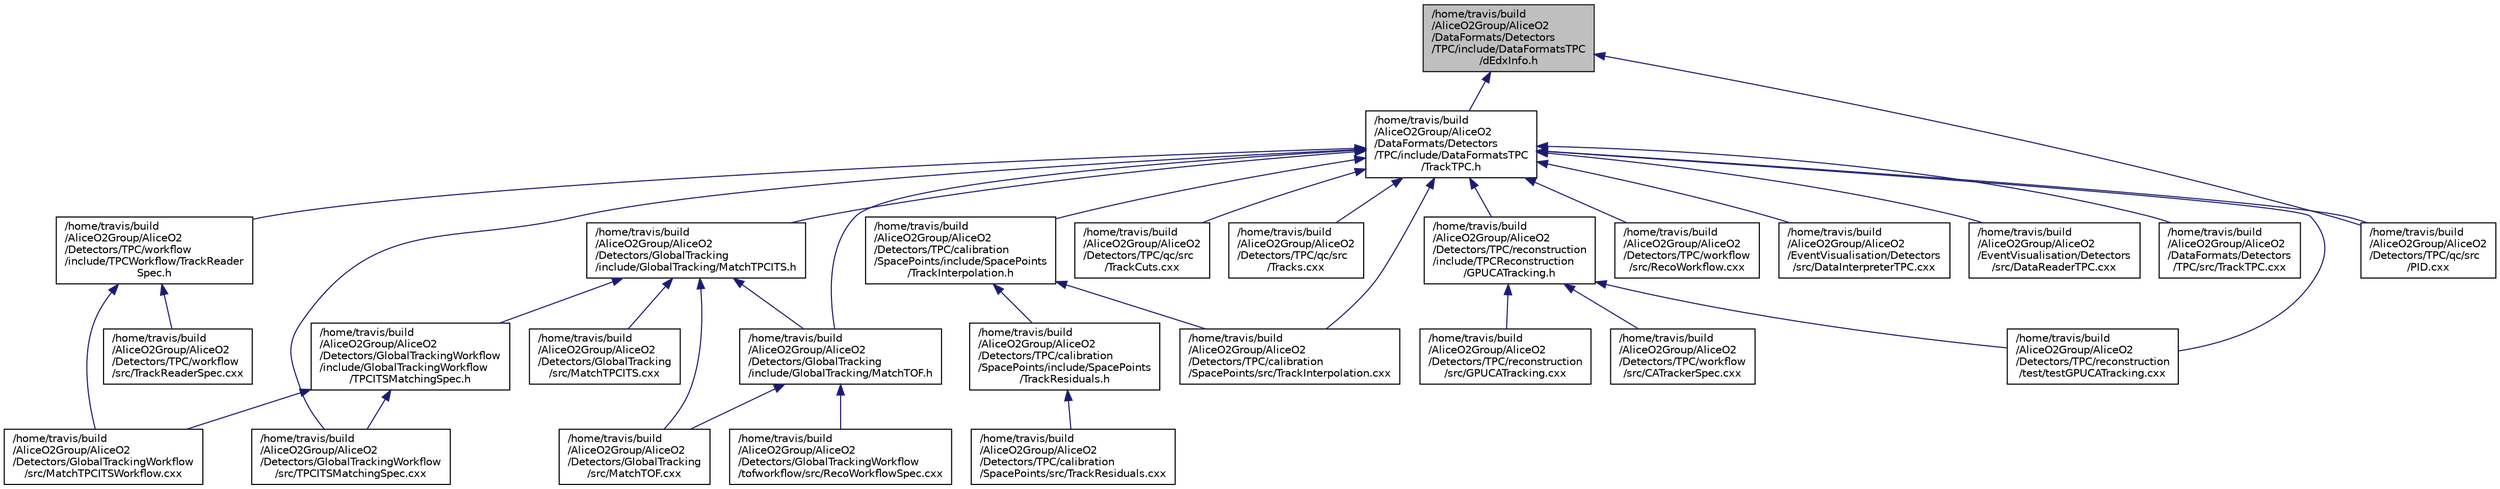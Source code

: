 digraph "/home/travis/build/AliceO2Group/AliceO2/DataFormats/Detectors/TPC/include/DataFormatsTPC/dEdxInfo.h"
{
 // INTERACTIVE_SVG=YES
  bgcolor="transparent";
  edge [fontname="Helvetica",fontsize="10",labelfontname="Helvetica",labelfontsize="10"];
  node [fontname="Helvetica",fontsize="10",shape=record];
  Node3 [label="/home/travis/build\l/AliceO2Group/AliceO2\l/DataFormats/Detectors\l/TPC/include/DataFormatsTPC\l/dEdxInfo.h",height=0.2,width=0.4,color="black", fillcolor="grey75", style="filled", fontcolor="black"];
  Node3 -> Node4 [dir="back",color="midnightblue",fontsize="10",style="solid",fontname="Helvetica"];
  Node4 [label="/home/travis/build\l/AliceO2Group/AliceO2\l/DataFormats/Detectors\l/TPC/include/DataFormatsTPC\l/TrackTPC.h",height=0.2,width=0.4,color="black",URL="$d5/dc9/TrackTPC_8h.html"];
  Node4 -> Node5 [dir="back",color="midnightblue",fontsize="10",style="solid",fontname="Helvetica"];
  Node5 [label="/home/travis/build\l/AliceO2Group/AliceO2\l/DataFormats/Detectors\l/TPC/src/TrackTPC.cxx",height=0.2,width=0.4,color="black",URL="$d6/da8/TrackTPC_8cxx.html",tooltip="Implementation of the TPC track. "];
  Node4 -> Node6 [dir="back",color="midnightblue",fontsize="10",style="solid",fontname="Helvetica"];
  Node6 [label="/home/travis/build\l/AliceO2Group/AliceO2\l/Detectors/GlobalTracking\l/include/GlobalTracking/MatchTOF.h",height=0.2,width=0.4,color="black",URL="$d0/d74/MatchTOF_8h.html",tooltip="Class to perform TOF calibration. "];
  Node6 -> Node7 [dir="back",color="midnightblue",fontsize="10",style="solid",fontname="Helvetica"];
  Node7 [label="/home/travis/build\l/AliceO2Group/AliceO2\l/Detectors/GlobalTracking\l/src/MatchTOF.cxx",height=0.2,width=0.4,color="black",URL="$db/d6a/MatchTOF_8cxx.html"];
  Node6 -> Node8 [dir="back",color="midnightblue",fontsize="10",style="solid",fontname="Helvetica"];
  Node8 [label="/home/travis/build\l/AliceO2Group/AliceO2\l/Detectors/GlobalTrackingWorkflow\l/tofworkflow/src/RecoWorkflowSpec.cxx",height=0.2,width=0.4,color="black",URL="$d8/d84/RecoWorkflowSpec_8cxx.html"];
  Node4 -> Node9 [dir="back",color="midnightblue",fontsize="10",style="solid",fontname="Helvetica"];
  Node9 [label="/home/travis/build\l/AliceO2Group/AliceO2\l/Detectors/GlobalTracking\l/include/GlobalTracking/MatchTPCITS.h",height=0.2,width=0.4,color="black",URL="$d3/dac/MatchTPCITS_8h.html",tooltip="Class to perform TPC ITS matching. "];
  Node9 -> Node6 [dir="back",color="midnightblue",fontsize="10",style="solid",fontname="Helvetica"];
  Node9 -> Node7 [dir="back",color="midnightblue",fontsize="10",style="solid",fontname="Helvetica"];
  Node9 -> Node10 [dir="back",color="midnightblue",fontsize="10",style="solid",fontname="Helvetica"];
  Node10 [label="/home/travis/build\l/AliceO2Group/AliceO2\l/Detectors/GlobalTracking\l/src/MatchTPCITS.cxx",height=0.2,width=0.4,color="black",URL="$dc/d59/MatchTPCITS_8cxx.html"];
  Node9 -> Node11 [dir="back",color="midnightblue",fontsize="10",style="solid",fontname="Helvetica"];
  Node11 [label="/home/travis/build\l/AliceO2Group/AliceO2\l/Detectors/GlobalTrackingWorkflow\l/include/GlobalTrackingWorkflow\l/TPCITSMatchingSpec.h",height=0.2,width=0.4,color="black",URL="$da/d20/TPCITSMatchingSpec_8h.html"];
  Node11 -> Node12 [dir="back",color="midnightblue",fontsize="10",style="solid",fontname="Helvetica"];
  Node12 [label="/home/travis/build\l/AliceO2Group/AliceO2\l/Detectors/GlobalTrackingWorkflow\l/src/MatchTPCITSWorkflow.cxx",height=0.2,width=0.4,color="black",URL="$d5/db4/MatchTPCITSWorkflow_8cxx.html"];
  Node11 -> Node13 [dir="back",color="midnightblue",fontsize="10",style="solid",fontname="Helvetica"];
  Node13 [label="/home/travis/build\l/AliceO2Group/AliceO2\l/Detectors/GlobalTrackingWorkflow\l/src/TPCITSMatchingSpec.cxx",height=0.2,width=0.4,color="black",URL="$d6/d73/TPCITSMatchingSpec_8cxx.html"];
  Node4 -> Node13 [dir="back",color="midnightblue",fontsize="10",style="solid",fontname="Helvetica"];
  Node4 -> Node14 [dir="back",color="midnightblue",fontsize="10",style="solid",fontname="Helvetica"];
  Node14 [label="/home/travis/build\l/AliceO2Group/AliceO2\l/Detectors/TPC/calibration\l/SpacePoints/include/SpacePoints\l/TrackInterpolation.h",height=0.2,width=0.4,color="black",URL="$d3/d0c/TrackInterpolation_8h.html",tooltip="Definition of the TrackInterpolation class. "];
  Node14 -> Node15 [dir="back",color="midnightblue",fontsize="10",style="solid",fontname="Helvetica"];
  Node15 [label="/home/travis/build\l/AliceO2Group/AliceO2\l/Detectors/TPC/calibration\l/SpacePoints/include/SpacePoints\l/TrackResiduals.h",height=0.2,width=0.4,color="black",URL="$da/ddb/TrackResiduals_8h.html",tooltip="Definition of the TrackResiduals class. "];
  Node15 -> Node16 [dir="back",color="midnightblue",fontsize="10",style="solid",fontname="Helvetica"];
  Node16 [label="/home/travis/build\l/AliceO2Group/AliceO2\l/Detectors/TPC/calibration\l/SpacePoints/src/TrackResiduals.cxx",height=0.2,width=0.4,color="black",URL="$d9/df0/TrackResiduals_8cxx.html",tooltip="Implementation of the TrackResiduals class. "];
  Node14 -> Node17 [dir="back",color="midnightblue",fontsize="10",style="solid",fontname="Helvetica"];
  Node17 [label="/home/travis/build\l/AliceO2Group/AliceO2\l/Detectors/TPC/calibration\l/SpacePoints/src/TrackInterpolation.cxx",height=0.2,width=0.4,color="black",URL="$d4/d15/TrackInterpolation_8cxx.html",tooltip="Implementation of the TrackInterpolation class. "];
  Node4 -> Node17 [dir="back",color="midnightblue",fontsize="10",style="solid",fontname="Helvetica"];
  Node4 -> Node18 [dir="back",color="midnightblue",fontsize="10",style="solid",fontname="Helvetica"];
  Node18 [label="/home/travis/build\l/AliceO2Group/AliceO2\l/Detectors/TPC/qc/src\l/PID.cxx",height=0.2,width=0.4,color="black",URL="$d2/d14/Detectors_2TPC_2qc_2src_2PID_8cxx.html"];
  Node4 -> Node19 [dir="back",color="midnightblue",fontsize="10",style="solid",fontname="Helvetica"];
  Node19 [label="/home/travis/build\l/AliceO2Group/AliceO2\l/Detectors/TPC/qc/src\l/TrackCuts.cxx",height=0.2,width=0.4,color="black",URL="$d2/d68/TrackCuts_8cxx.html"];
  Node4 -> Node20 [dir="back",color="midnightblue",fontsize="10",style="solid",fontname="Helvetica"];
  Node20 [label="/home/travis/build\l/AliceO2Group/AliceO2\l/Detectors/TPC/qc/src\l/Tracks.cxx",height=0.2,width=0.4,color="black",URL="$db/d71/Tracks_8cxx.html"];
  Node4 -> Node21 [dir="back",color="midnightblue",fontsize="10",style="solid",fontname="Helvetica"];
  Node21 [label="/home/travis/build\l/AliceO2Group/AliceO2\l/Detectors/TPC/reconstruction\l/include/TPCReconstruction\l/GPUCATracking.h",height=0.2,width=0.4,color="black",URL="$d3/d64/GPUCATracking_8h.html",tooltip="Wrapper class for TPC CA Tracker algorithm. "];
  Node21 -> Node22 [dir="back",color="midnightblue",fontsize="10",style="solid",fontname="Helvetica"];
  Node22 [label="/home/travis/build\l/AliceO2Group/AliceO2\l/Detectors/TPC/reconstruction\l/src/GPUCATracking.cxx",height=0.2,width=0.4,color="black",URL="$d4/d2e/GPUCATracking_8cxx.html"];
  Node21 -> Node23 [dir="back",color="midnightblue",fontsize="10",style="solid",fontname="Helvetica"];
  Node23 [label="/home/travis/build\l/AliceO2Group/AliceO2\l/Detectors/TPC/reconstruction\l/test/testGPUCATracking.cxx",height=0.2,width=0.4,color="black",URL="$d1/df6/testGPUCATracking_8cxx.html",tooltip="This task tests the TPC CA Tracking library. "];
  Node21 -> Node24 [dir="back",color="midnightblue",fontsize="10",style="solid",fontname="Helvetica"];
  Node24 [label="/home/travis/build\l/AliceO2Group/AliceO2\l/Detectors/TPC/workflow\l/src/CATrackerSpec.cxx",height=0.2,width=0.4,color="black",URL="$da/d78/CATrackerSpec_8cxx.html",tooltip="Processor spec for running TPC CA tracking. "];
  Node4 -> Node23 [dir="back",color="midnightblue",fontsize="10",style="solid",fontname="Helvetica"];
  Node4 -> Node25 [dir="back",color="midnightblue",fontsize="10",style="solid",fontname="Helvetica"];
  Node25 [label="/home/travis/build\l/AliceO2Group/AliceO2\l/Detectors/TPC/workflow\l/include/TPCWorkflow/TrackReader\lSpec.h",height=0.2,width=0.4,color="black",URL="$d5/daf/TPC_2workflow_2include_2TPCWorkflow_2TrackReaderSpec_8h.html"];
  Node25 -> Node12 [dir="back",color="midnightblue",fontsize="10",style="solid",fontname="Helvetica"];
  Node25 -> Node26 [dir="back",color="midnightblue",fontsize="10",style="solid",fontname="Helvetica"];
  Node26 [label="/home/travis/build\l/AliceO2Group/AliceO2\l/Detectors/TPC/workflow\l/src/TrackReaderSpec.cxx",height=0.2,width=0.4,color="black",URL="$d4/d3e/TPC_2workflow_2src_2TrackReaderSpec_8cxx.html"];
  Node4 -> Node27 [dir="back",color="midnightblue",fontsize="10",style="solid",fontname="Helvetica"];
  Node27 [label="/home/travis/build\l/AliceO2Group/AliceO2\l/Detectors/TPC/workflow\l/src/RecoWorkflow.cxx",height=0.2,width=0.4,color="black",URL="$d0/d80/TPC_2workflow_2src_2RecoWorkflow_8cxx.html"];
  Node4 -> Node28 [dir="back",color="midnightblue",fontsize="10",style="solid",fontname="Helvetica"];
  Node28 [label="/home/travis/build\l/AliceO2Group/AliceO2\l/EventVisualisation/Detectors\l/src/DataInterpreterTPC.cxx",height=0.2,width=0.4,color="black",URL="$d5/df5/DataInterpreterTPC_8cxx.html",tooltip="converting TPC data to Event Visualisation primitives "];
  Node4 -> Node29 [dir="back",color="midnightblue",fontsize="10",style="solid",fontname="Helvetica"];
  Node29 [label="/home/travis/build\l/AliceO2Group/AliceO2\l/EventVisualisation/Detectors\l/src/DataReaderTPC.cxx",height=0.2,width=0.4,color="black",URL="$df/d85/DataReaderTPC_8cxx.html",tooltip="TPC Detector-specific reading from file(s) "];
  Node3 -> Node18 [dir="back",color="midnightblue",fontsize="10",style="solid",fontname="Helvetica"];
}
